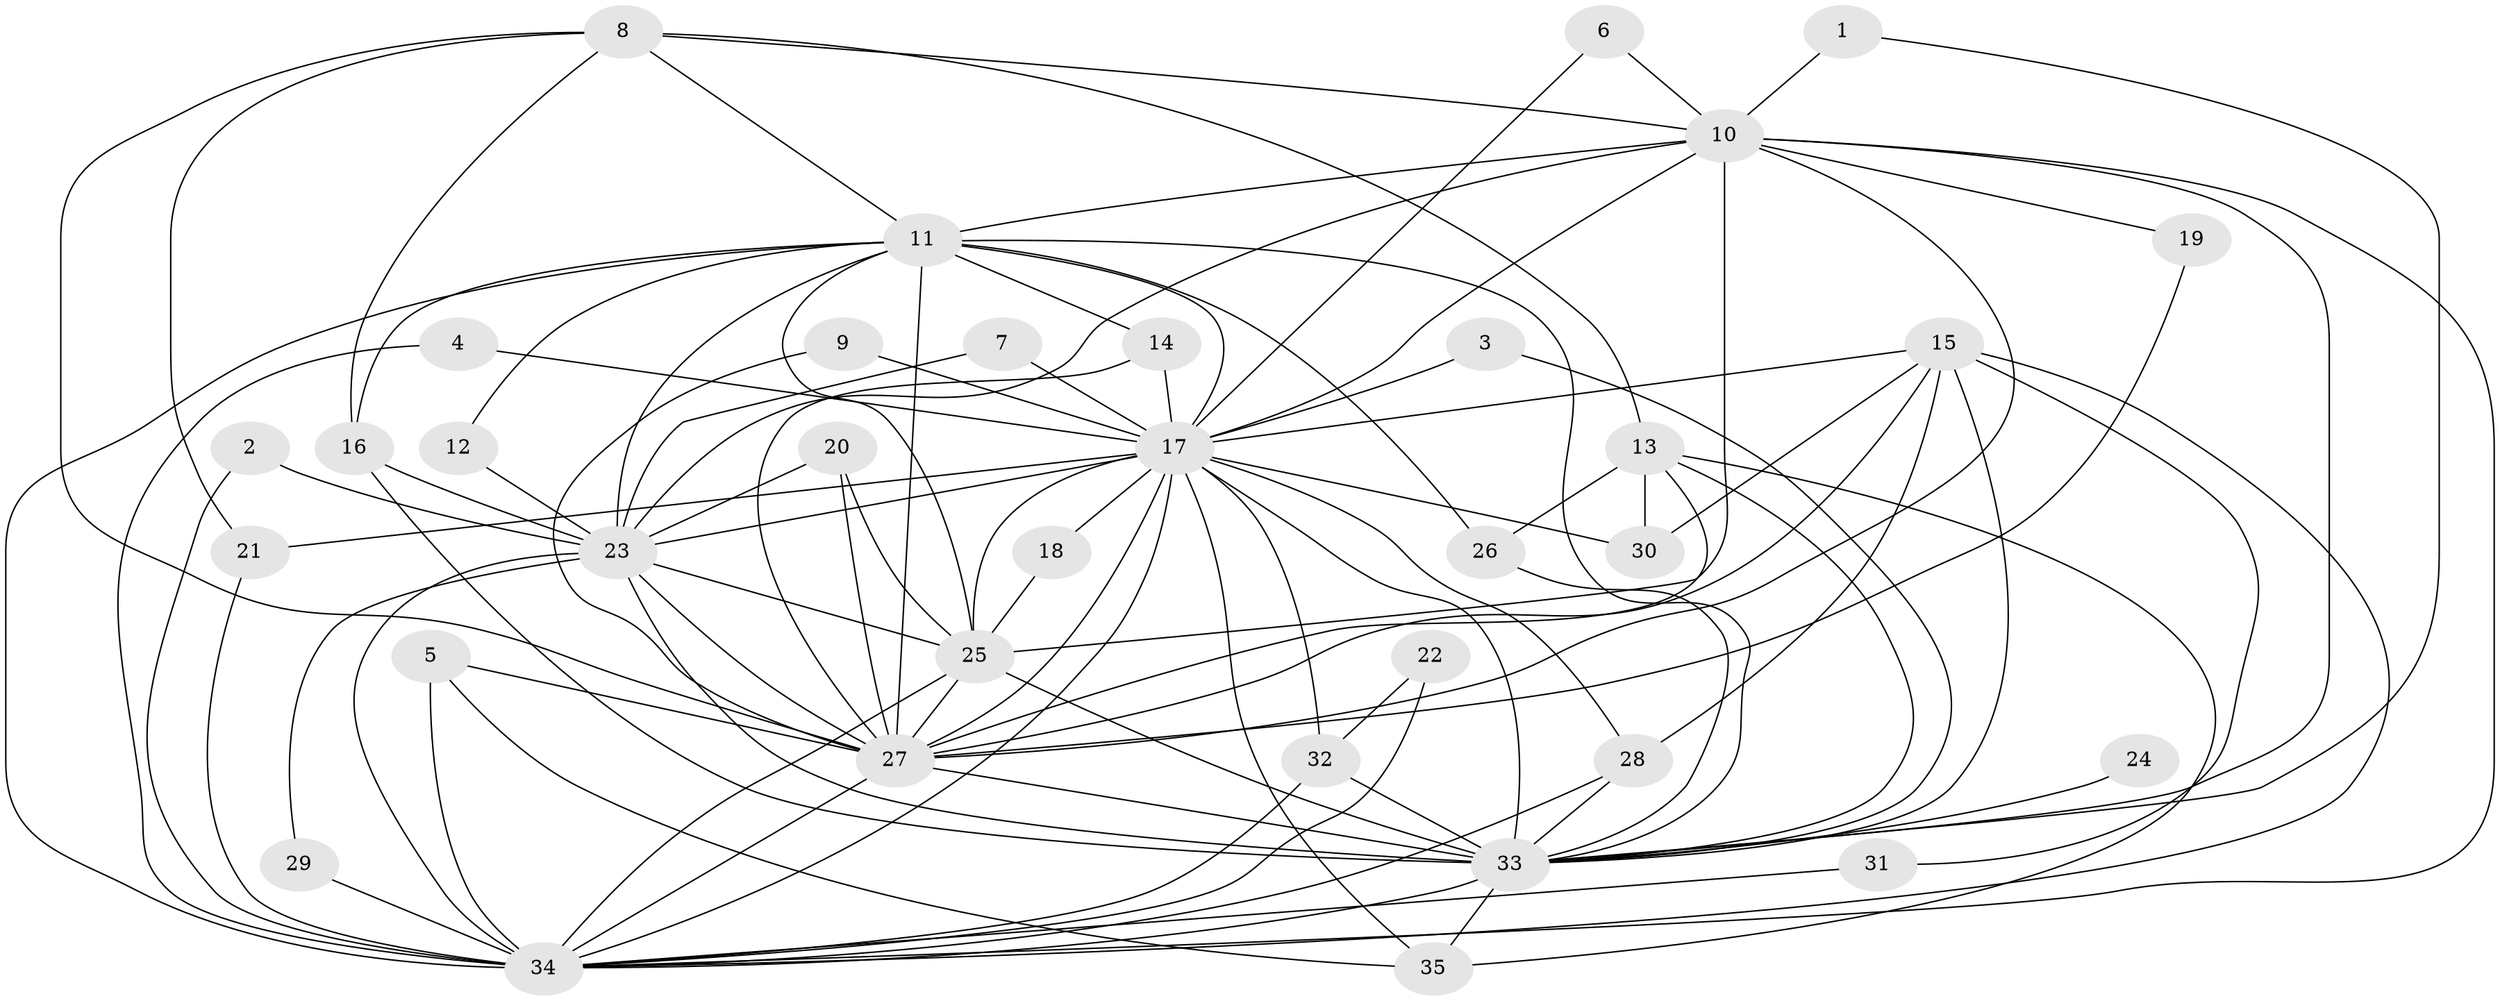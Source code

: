 // original degree distribution, {14: 0.014492753623188406, 13: 0.014492753623188406, 16: 0.014492753623188406, 12: 0.028985507246376812, 20: 0.014492753623188406, 23: 0.014492753623188406, 26: 0.014492753623188406, 18: 0.014492753623188406, 15: 0.014492753623188406, 3: 0.17391304347826086, 4: 0.07246376811594203, 2: 0.5362318840579711, 6: 0.028985507246376812, 5: 0.043478260869565216}
// Generated by graph-tools (version 1.1) at 2025/49/03/09/25 03:49:43]
// undirected, 35 vertices, 97 edges
graph export_dot {
graph [start="1"]
  node [color=gray90,style=filled];
  1;
  2;
  3;
  4;
  5;
  6;
  7;
  8;
  9;
  10;
  11;
  12;
  13;
  14;
  15;
  16;
  17;
  18;
  19;
  20;
  21;
  22;
  23;
  24;
  25;
  26;
  27;
  28;
  29;
  30;
  31;
  32;
  33;
  34;
  35;
  1 -- 10 [weight=1.0];
  1 -- 33 [weight=1.0];
  2 -- 23 [weight=1.0];
  2 -- 34 [weight=1.0];
  3 -- 17 [weight=1.0];
  3 -- 33 [weight=1.0];
  4 -- 17 [weight=1.0];
  4 -- 34 [weight=1.0];
  5 -- 27 [weight=1.0];
  5 -- 34 [weight=1.0];
  5 -- 35 [weight=1.0];
  6 -- 10 [weight=1.0];
  6 -- 17 [weight=1.0];
  7 -- 17 [weight=1.0];
  7 -- 23 [weight=1.0];
  8 -- 10 [weight=1.0];
  8 -- 11 [weight=1.0];
  8 -- 13 [weight=1.0];
  8 -- 16 [weight=1.0];
  8 -- 21 [weight=1.0];
  8 -- 27 [weight=1.0];
  9 -- 17 [weight=1.0];
  9 -- 27 [weight=1.0];
  10 -- 11 [weight=2.0];
  10 -- 17 [weight=1.0];
  10 -- 19 [weight=1.0];
  10 -- 23 [weight=2.0];
  10 -- 25 [weight=2.0];
  10 -- 27 [weight=2.0];
  10 -- 33 [weight=1.0];
  10 -- 34 [weight=1.0];
  11 -- 12 [weight=1.0];
  11 -- 14 [weight=1.0];
  11 -- 16 [weight=1.0];
  11 -- 17 [weight=1.0];
  11 -- 23 [weight=2.0];
  11 -- 25 [weight=1.0];
  11 -- 26 [weight=1.0];
  11 -- 27 [weight=2.0];
  11 -- 33 [weight=1.0];
  11 -- 34 [weight=1.0];
  12 -- 23 [weight=2.0];
  13 -- 26 [weight=1.0];
  13 -- 27 [weight=1.0];
  13 -- 30 [weight=1.0];
  13 -- 33 [weight=1.0];
  13 -- 35 [weight=1.0];
  14 -- 17 [weight=1.0];
  14 -- 27 [weight=1.0];
  15 -- 17 [weight=1.0];
  15 -- 27 [weight=1.0];
  15 -- 28 [weight=1.0];
  15 -- 30 [weight=1.0];
  15 -- 31 [weight=1.0];
  15 -- 33 [weight=1.0];
  15 -- 34 [weight=1.0];
  16 -- 23 [weight=1.0];
  16 -- 33 [weight=1.0];
  17 -- 18 [weight=1.0];
  17 -- 21 [weight=1.0];
  17 -- 23 [weight=2.0];
  17 -- 25 [weight=3.0];
  17 -- 27 [weight=2.0];
  17 -- 28 [weight=1.0];
  17 -- 30 [weight=1.0];
  17 -- 32 [weight=1.0];
  17 -- 33 [weight=3.0];
  17 -- 34 [weight=1.0];
  17 -- 35 [weight=1.0];
  18 -- 25 [weight=1.0];
  19 -- 27 [weight=1.0];
  20 -- 23 [weight=2.0];
  20 -- 25 [weight=1.0];
  20 -- 27 [weight=1.0];
  21 -- 34 [weight=1.0];
  22 -- 32 [weight=1.0];
  22 -- 34 [weight=1.0];
  23 -- 25 [weight=2.0];
  23 -- 27 [weight=4.0];
  23 -- 29 [weight=1.0];
  23 -- 33 [weight=2.0];
  23 -- 34 [weight=2.0];
  24 -- 33 [weight=1.0];
  25 -- 27 [weight=2.0];
  25 -- 33 [weight=2.0];
  25 -- 34 [weight=1.0];
  26 -- 33 [weight=1.0];
  27 -- 33 [weight=2.0];
  27 -- 34 [weight=2.0];
  28 -- 33 [weight=1.0];
  28 -- 34 [weight=1.0];
  29 -- 34 [weight=1.0];
  31 -- 34 [weight=1.0];
  32 -- 33 [weight=1.0];
  32 -- 34 [weight=1.0];
  33 -- 34 [weight=1.0];
  33 -- 35 [weight=1.0];
}
